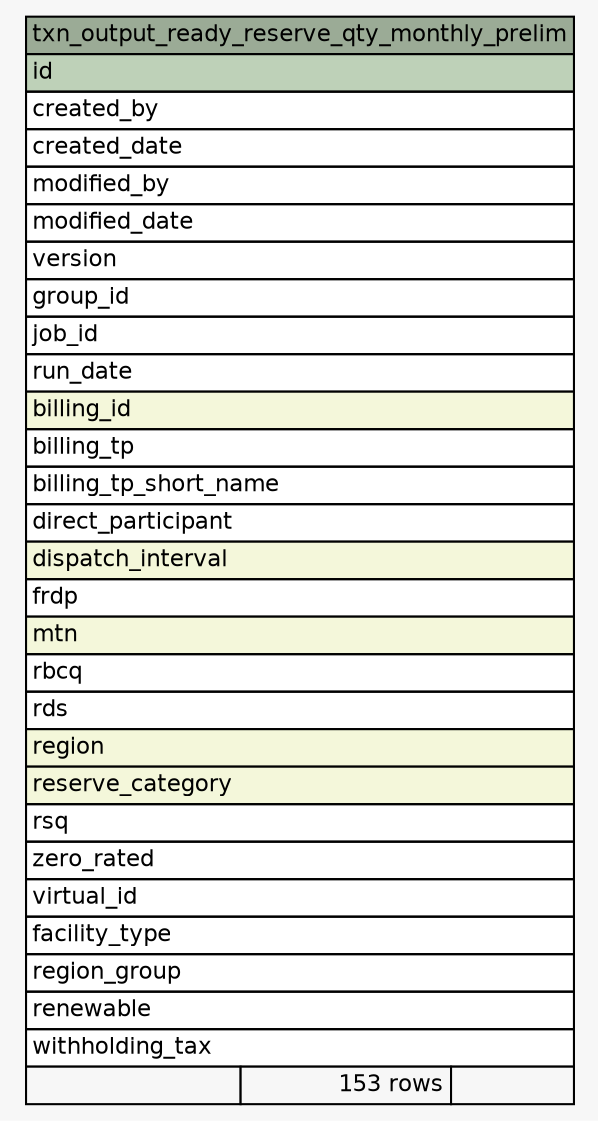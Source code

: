// dot 2.36.0 on Mac OS X 10.12.6
// SchemaSpy rev 590
digraph "txn_output_ready_reserve_qty_monthly_prelim" {
  graph [
    rankdir="RL"
    bgcolor="#f7f7f7"
    nodesep="0.18"
    ranksep="0.46"
    fontname="Helvetica"
    fontsize="11"
  ];
  node [
    fontname="Helvetica"
    fontsize="11"
    shape="plaintext"
  ];
  edge [
    arrowsize="0.8"
  ];
  "txn_output_ready_reserve_qty_monthly_prelim" [
    label=<
    <TABLE BORDER="0" CELLBORDER="1" CELLSPACING="0" BGCOLOR="#ffffff">
      <TR><TD COLSPAN="3" BGCOLOR="#9bab96" ALIGN="CENTER">txn_output_ready_reserve_qty_monthly_prelim</TD></TR>
      <TR><TD PORT="id" COLSPAN="3" BGCOLOR="#bed1b8" ALIGN="LEFT">id</TD></TR>
      <TR><TD PORT="created_by" COLSPAN="3" ALIGN="LEFT">created_by</TD></TR>
      <TR><TD PORT="created_date" COLSPAN="3" ALIGN="LEFT">created_date</TD></TR>
      <TR><TD PORT="modified_by" COLSPAN="3" ALIGN="LEFT">modified_by</TD></TR>
      <TR><TD PORT="modified_date" COLSPAN="3" ALIGN="LEFT">modified_date</TD></TR>
      <TR><TD PORT="version" COLSPAN="3" ALIGN="LEFT">version</TD></TR>
      <TR><TD PORT="group_id" COLSPAN="3" ALIGN="LEFT">group_id</TD></TR>
      <TR><TD PORT="job_id" COLSPAN="3" ALIGN="LEFT">job_id</TD></TR>
      <TR><TD PORT="run_date" COLSPAN="3" ALIGN="LEFT">run_date</TD></TR>
      <TR><TD PORT="billing_id" COLSPAN="3" BGCOLOR="#f4f7da" ALIGN="LEFT">billing_id</TD></TR>
      <TR><TD PORT="billing_tp" COLSPAN="3" ALIGN="LEFT">billing_tp</TD></TR>
      <TR><TD PORT="billing_tp_short_name" COLSPAN="3" ALIGN="LEFT">billing_tp_short_name</TD></TR>
      <TR><TD PORT="direct_participant" COLSPAN="3" ALIGN="LEFT">direct_participant</TD></TR>
      <TR><TD PORT="dispatch_interval" COLSPAN="3" BGCOLOR="#f4f7da" ALIGN="LEFT">dispatch_interval</TD></TR>
      <TR><TD PORT="frdp" COLSPAN="3" ALIGN="LEFT">frdp</TD></TR>
      <TR><TD PORT="mtn" COLSPAN="3" BGCOLOR="#f4f7da" ALIGN="LEFT">mtn</TD></TR>
      <TR><TD PORT="rbcq" COLSPAN="3" ALIGN="LEFT">rbcq</TD></TR>
      <TR><TD PORT="rds" COLSPAN="3" ALIGN="LEFT">rds</TD></TR>
      <TR><TD PORT="region" COLSPAN="3" BGCOLOR="#f4f7da" ALIGN="LEFT">region</TD></TR>
      <TR><TD PORT="reserve_category" COLSPAN="3" BGCOLOR="#f4f7da" ALIGN="LEFT">reserve_category</TD></TR>
      <TR><TD PORT="rsq" COLSPAN="3" ALIGN="LEFT">rsq</TD></TR>
      <TR><TD PORT="zero_rated" COLSPAN="3" ALIGN="LEFT">zero_rated</TD></TR>
      <TR><TD PORT="virtual_id" COLSPAN="3" ALIGN="LEFT">virtual_id</TD></TR>
      <TR><TD PORT="facility_type" COLSPAN="3" ALIGN="LEFT">facility_type</TD></TR>
      <TR><TD PORT="region_group" COLSPAN="3" ALIGN="LEFT">region_group</TD></TR>
      <TR><TD PORT="renewable" COLSPAN="3" ALIGN="LEFT">renewable</TD></TR>
      <TR><TD PORT="withholding_tax" COLSPAN="3" ALIGN="LEFT">withholding_tax</TD></TR>
      <TR><TD ALIGN="LEFT" BGCOLOR="#f7f7f7">  </TD><TD ALIGN="RIGHT" BGCOLOR="#f7f7f7">153 rows</TD><TD ALIGN="RIGHT" BGCOLOR="#f7f7f7">  </TD></TR>
    </TABLE>>
    URL="tables/txn_output_ready_reserve_qty_monthly_prelim.html"
    tooltip="txn_output_ready_reserve_qty_monthly_prelim"
  ];
}
